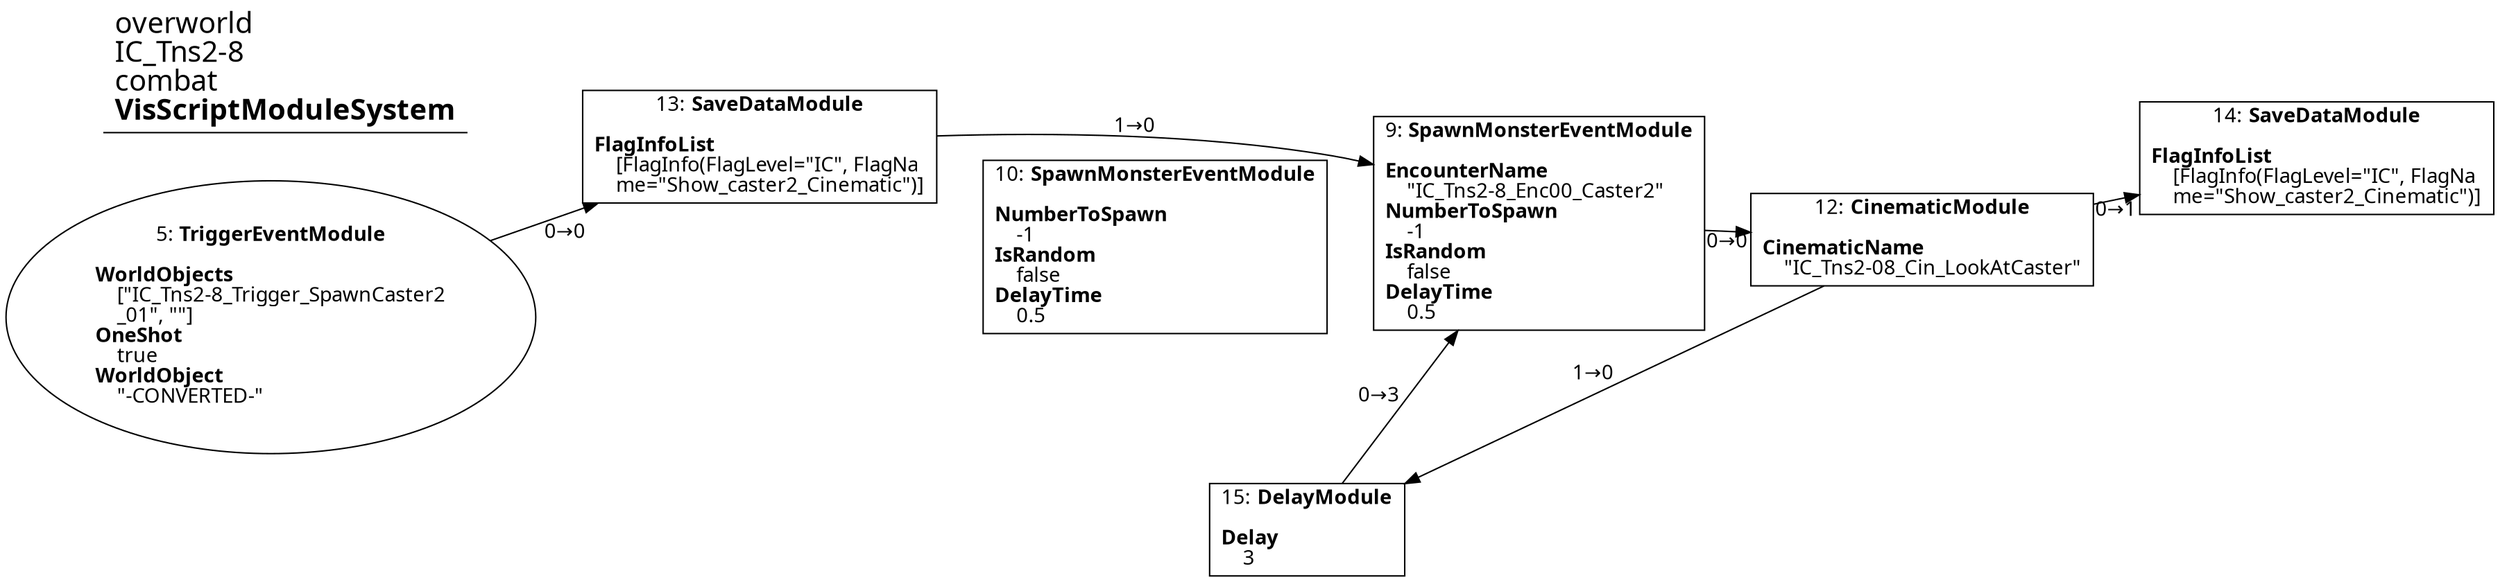 digraph {
    layout = fdp;
    overlap = prism;
    sep = "+16";
    splines = spline;

    node [ shape = box ];

    graph [ fontname = "Segoe UI" ];
    node [ fontname = "Segoe UI" ];
    edge [ fontname = "Segoe UI" ];

    5 [ label = <5: <b>TriggerEventModule</b><br/><br/><b>WorldObjects</b><br align="left"/>    [&quot;IC_Tns2-8_Trigger_SpawnCaster2<br align="left"/>    _01&quot;, &quot;&quot;]<br align="left"/><b>OneShot</b><br align="left"/>    true<br align="left"/><b>WorldObject</b><br align="left"/>    &quot;-CONVERTED-&quot;<br align="left"/>> ];
    5 [ shape = oval ]
    5 [ pos = "0.062000003,-0.54300004!" ];
    5 -> 13 [ label = "0→0" ];

    9 [ label = <9: <b>SpawnMonsterEventModule</b><br/><br/><b>EncounterName</b><br align="left"/>    &quot;IC_Tns2-8_Enc00_Caster2&quot;<br align="left"/><b>NumberToSpawn</b><br align="left"/>    -1<br align="left"/><b>IsRandom</b><br align="left"/>    false<br align="left"/><b>DelayTime</b><br align="left"/>    0.5<br align="left"/>> ];
    9 [ pos = "0.61600006,-0.565!" ];
    9 -> 12 [ label = "0→0" ];

    10 [ label = <10: <b>SpawnMonsterEventModule</b><br/><br/><b>NumberToSpawn</b><br align="left"/>    -1<br align="left"/><b>IsRandom</b><br align="left"/>    false<br align="left"/><b>DelayTime</b><br align="left"/>    0.5<br align="left"/>> ];
    10 [ pos = "0.61600006,-0.565!" ];

    12 [ label = <12: <b>CinematicModule</b><br/><br/><b>CinematicName</b><br align="left"/>    &quot;IC_Tns2-08_Cin_LookAtCaster&quot;<br align="left"/>> ];
    12 [ pos = "0.95100003,-0.56600004!" ];
    12 -> 14 [ label = "0→1" ];
    12 -> 15 [ label = "1→0" ];

    13 [ label = <13: <b>SaveDataModule</b><br/><br/><b>FlagInfoList</b><br align="left"/>    [FlagInfo(FlagLevel=&quot;IC&quot;, FlagNa<br align="left"/>    me=&quot;Show_caster2_Cinematic&quot;)]<br align="left"/>> ];
    13 [ pos = "0.33800003,-0.54300004!" ];
    13 -> 9 [ label = "1→0" ];

    14 [ label = <14: <b>SaveDataModule</b><br/><br/><b>FlagInfoList</b><br align="left"/>    [FlagInfo(FlagLevel=&quot;IC&quot;, FlagNa<br align="left"/>    me=&quot;Show_caster2_Cinematic&quot;)]<br align="left"/>> ];
    14 [ pos = "1.171,-0.54200006!" ];

    15 [ label = <15: <b>DelayModule</b><br/><br/><b>Delay</b><br align="left"/>    3<br align="left"/>> ];
    15 [ pos = "0.804,-0.90900004!" ];
    15 -> 9 [ label = "0→3" ];

    title [ pos = "0.061000004,-0.541!" ];
    title [ shape = underline ];
    title [ label = <<font point-size="20">overworld<br align="left"/>IC_Tns2-8<br align="left"/>combat<br align="left"/><b>VisScriptModuleSystem</b><br align="left"/></font>> ];
}
